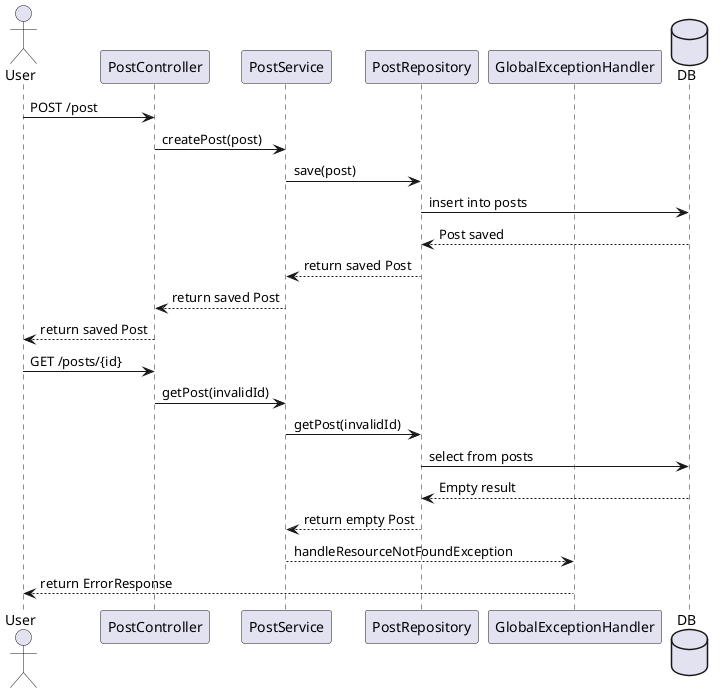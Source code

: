 @startuml
actor User
participant "PostController" as PC
participant "PostService" as PS
participant "PostRepository" as PR
participant "GlobalExceptionHandler" as GE
database DB

User -> PC : POST /post
PC -> PS : createPost(post)
PS -> PR : save(post)
PR -> DB : insert into posts
DB --> PR : Post saved
PR --> PS : return saved Post
PS --> PC : return saved Post
PC --> User : return saved Post

User -> PC : GET /posts/{id}
PC -> PS : getPost(invalidId)
PS -> PR : getPost(invalidId)
PR -> DB : select from posts
DB --> PR : Empty result
PR --> PS : return empty Post
PS --> GE : handleResourceNotFoundException
GE --> User : return ErrorResponse
@enduml